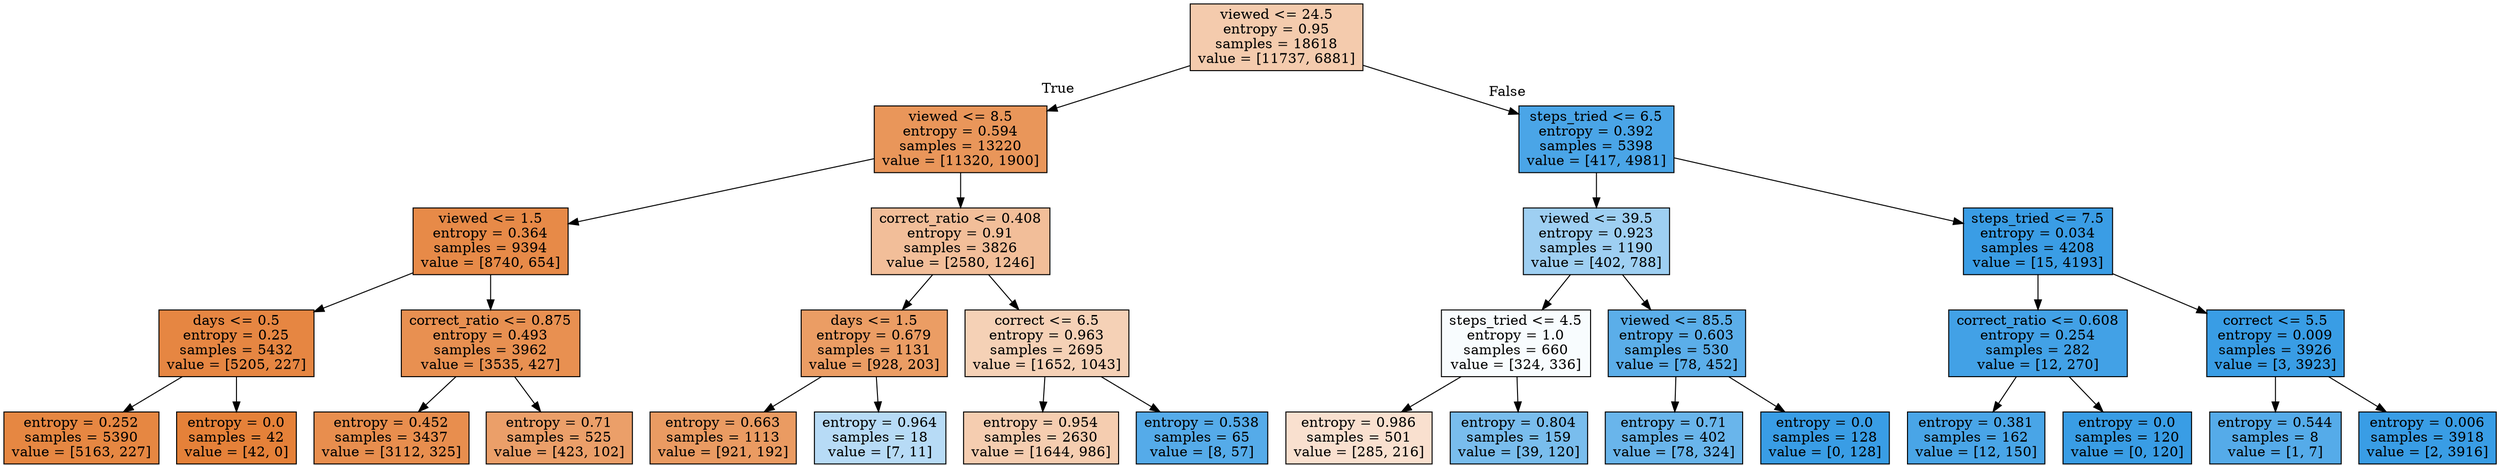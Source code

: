 digraph Tree {
node [shape=box, style="filled", color="black"] ;
0 [label="viewed <= 24.5\nentropy = 0.95\nsamples = 18618\nvalue = [11737, 6881]", fillcolor="#f4cbad"] ;
1 [label="viewed <= 8.5\nentropy = 0.594\nsamples = 13220\nvalue = [11320, 1900]", fillcolor="#e9965a"] ;
0 -> 1 [labeldistance=2.5, labelangle=45, headlabel="True"] ;
2 [label="viewed <= 1.5\nentropy = 0.364\nsamples = 9394\nvalue = [8740, 654]", fillcolor="#e78a48"] ;
1 -> 2 ;
3 [label="days <= 0.5\nentropy = 0.25\nsamples = 5432\nvalue = [5205, 227]", fillcolor="#e68642"] ;
2 -> 3 ;
4 [label="entropy = 0.252\nsamples = 5390\nvalue = [5163, 227]", fillcolor="#e68742"] ;
3 -> 4 ;
5 [label="entropy = 0.0\nsamples = 42\nvalue = [42, 0]", fillcolor="#e58139"] ;
3 -> 5 ;
6 [label="correct_ratio <= 0.875\nentropy = 0.493\nsamples = 3962\nvalue = [3535, 427]", fillcolor="#e89051"] ;
2 -> 6 ;
7 [label="entropy = 0.452\nsamples = 3437\nvalue = [3112, 325]", fillcolor="#e88e4e"] ;
6 -> 7 ;
8 [label="entropy = 0.71\nsamples = 525\nvalue = [423, 102]", fillcolor="#eb9f69"] ;
6 -> 8 ;
9 [label="correct_ratio <= 0.408\nentropy = 0.91\nsamples = 3826\nvalue = [2580, 1246]", fillcolor="#f2be99"] ;
1 -> 9 ;
10 [label="days <= 1.5\nentropy = 0.679\nsamples = 1131\nvalue = [928, 203]", fillcolor="#eb9d64"] ;
9 -> 10 ;
11 [label="entropy = 0.663\nsamples = 1113\nvalue = [921, 192]", fillcolor="#ea9b62"] ;
10 -> 11 ;
12 [label="entropy = 0.964\nsamples = 18\nvalue = [7, 11]", fillcolor="#b7dbf6"] ;
10 -> 12 ;
13 [label="correct <= 6.5\nentropy = 0.963\nsamples = 2695\nvalue = [1652, 1043]", fillcolor="#f5d1b6"] ;
9 -> 13 ;
14 [label="entropy = 0.954\nsamples = 2630\nvalue = [1644, 986]", fillcolor="#f5cdb0"] ;
13 -> 14 ;
15 [label="entropy = 0.538\nsamples = 65\nvalue = [8, 57]", fillcolor="#55abe9"] ;
13 -> 15 ;
16 [label="steps_tried <= 6.5\nentropy = 0.392\nsamples = 5398\nvalue = [417, 4981]", fillcolor="#4aa5e7"] ;
0 -> 16 [labeldistance=2.5, labelangle=-45, headlabel="False"] ;
17 [label="viewed <= 39.5\nentropy = 0.923\nsamples = 1190\nvalue = [402, 788]", fillcolor="#9ecff2"] ;
16 -> 17 ;
18 [label="steps_tried <= 4.5\nentropy = 1.0\nsamples = 660\nvalue = [324, 336]", fillcolor="#f8fcfe"] ;
17 -> 18 ;
19 [label="entropy = 0.986\nsamples = 501\nvalue = [285, 216]", fillcolor="#f9e0cf"] ;
18 -> 19 ;
20 [label="entropy = 0.804\nsamples = 159\nvalue = [39, 120]", fillcolor="#79bded"] ;
18 -> 20 ;
21 [label="viewed <= 85.5\nentropy = 0.603\nsamples = 530\nvalue = [78, 452]", fillcolor="#5baee9"] ;
17 -> 21 ;
22 [label="entropy = 0.71\nsamples = 402\nvalue = [78, 324]", fillcolor="#69b5eb"] ;
21 -> 22 ;
23 [label="entropy = 0.0\nsamples = 128\nvalue = [0, 128]", fillcolor="#399de5"] ;
21 -> 23 ;
24 [label="steps_tried <= 7.5\nentropy = 0.034\nsamples = 4208\nvalue = [15, 4193]", fillcolor="#3a9de5"] ;
16 -> 24 ;
25 [label="correct_ratio <= 0.608\nentropy = 0.254\nsamples = 282\nvalue = [12, 270]", fillcolor="#42a1e6"] ;
24 -> 25 ;
26 [label="entropy = 0.381\nsamples = 162\nvalue = [12, 150]", fillcolor="#49a5e7"] ;
25 -> 26 ;
27 [label="entropy = 0.0\nsamples = 120\nvalue = [0, 120]", fillcolor="#399de5"] ;
25 -> 27 ;
28 [label="correct <= 5.5\nentropy = 0.009\nsamples = 3926\nvalue = [3, 3923]", fillcolor="#399de5"] ;
24 -> 28 ;
29 [label="entropy = 0.544\nsamples = 8\nvalue = [1, 7]", fillcolor="#55abe9"] ;
28 -> 29 ;
30 [label="entropy = 0.006\nsamples = 3918\nvalue = [2, 3916]", fillcolor="#399de5"] ;
28 -> 30 ;
}